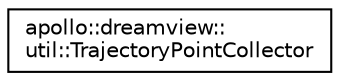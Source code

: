 digraph "Graphical Class Hierarchy"
{
  edge [fontname="Helvetica",fontsize="10",labelfontname="Helvetica",labelfontsize="10"];
  node [fontname="Helvetica",fontsize="10",shape=record];
  rankdir="LR";
  Node1 [label="apollo::dreamview::\lutil::TrajectoryPointCollector",height=0.2,width=0.4,color="black", fillcolor="white", style="filled",URL="$classapollo_1_1dreamview_1_1util_1_1TrajectoryPointCollector.html",tooltip="A utility class that helps simplify the process of adding trajectory points to the SimulationWorld ob..."];
}
